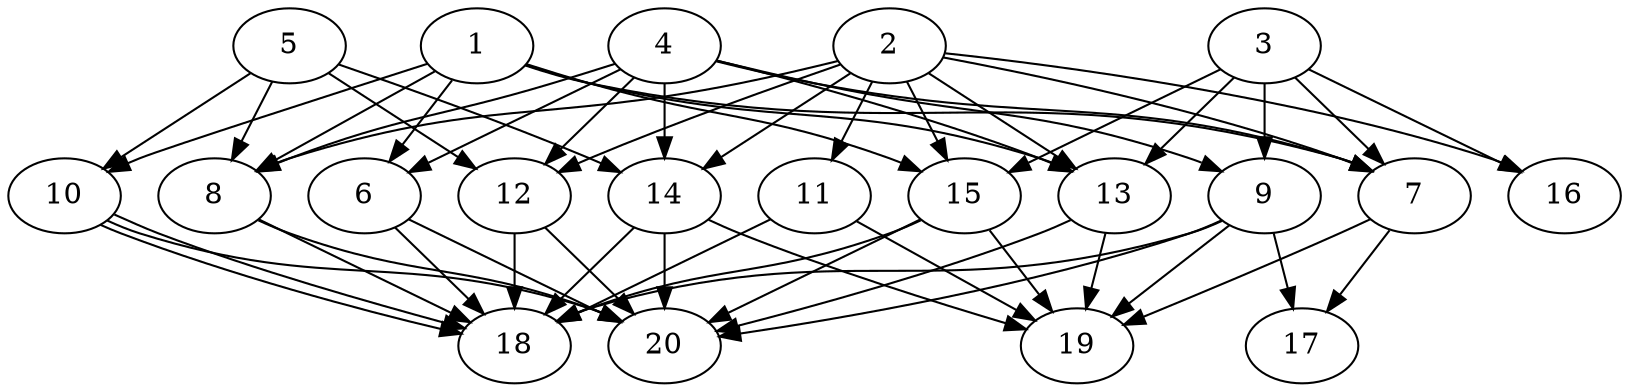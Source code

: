 // DAG automatically generated by daggen at Tue Jul 23 14:34:08 2019
// ./daggen --dot -n 20 --ccr 0.4 --fat 0.7 --regular 0.5 --density 0.8 --mindata 5242880 --maxdata 52428800 
digraph G {
  1 [size="98344960", alpha="0.11", expect_size="39337984"] 
  1 -> 6 [size ="39337984"]
  1 -> 7 [size ="39337984"]
  1 -> 8 [size ="39337984"]
  1 -> 10 [size ="39337984"]
  1 -> 13 [size ="39337984"]
  1 -> 15 [size ="39337984"]
  2 [size="123386880", alpha="0.00", expect_size="49354752"] 
  2 -> 7 [size ="49354752"]
  2 -> 8 [size ="49354752"]
  2 -> 11 [size ="49354752"]
  2 -> 12 [size ="49354752"]
  2 -> 13 [size ="49354752"]
  2 -> 14 [size ="49354752"]
  2 -> 15 [size ="49354752"]
  2 -> 16 [size ="49354752"]
  3 [size="81320960", alpha="0.16", expect_size="32528384"] 
  3 -> 7 [size ="32528384"]
  3 -> 9 [size ="32528384"]
  3 -> 13 [size ="32528384"]
  3 -> 15 [size ="32528384"]
  3 -> 16 [size ="32528384"]
  4 [size="111339520", alpha="0.17", expect_size="44535808"] 
  4 -> 6 [size ="44535808"]
  4 -> 7 [size ="44535808"]
  4 -> 8 [size ="44535808"]
  4 -> 9 [size ="44535808"]
  4 -> 12 [size ="44535808"]
  4 -> 13 [size ="44535808"]
  4 -> 14 [size ="44535808"]
  5 [size="63439360", alpha="0.15", expect_size="25375744"] 
  5 -> 8 [size ="25375744"]
  5 -> 10 [size ="25375744"]
  5 -> 12 [size ="25375744"]
  5 -> 14 [size ="25375744"]
  6 [size="35463680", alpha="0.06", expect_size="14185472"] 
  6 -> 18 [size ="14185472"]
  6 -> 20 [size ="14185472"]
  7 [size="122772480", alpha="0.14", expect_size="49108992"] 
  7 -> 17 [size ="49108992"]
  7 -> 19 [size ="49108992"]
  8 [size="90677760", alpha="0.00", expect_size="36271104"] 
  8 -> 18 [size ="36271104"]
  8 -> 20 [size ="36271104"]
  9 [size="63477760", alpha="0.20", expect_size="25391104"] 
  9 -> 17 [size ="25391104"]
  9 -> 18 [size ="25391104"]
  9 -> 19 [size ="25391104"]
  9 -> 20 [size ="25391104"]
  10 [size="46737920", alpha="0.19", expect_size="18695168"] 
  10 -> 18 [size ="18695168"]
  10 -> 18 [size ="18695168"]
  10 -> 20 [size ="18695168"]
  11 [size="41469440", alpha="0.10", expect_size="16587776"] 
  11 -> 18 [size ="16587776"]
  11 -> 19 [size ="16587776"]
  12 [size="108536320", alpha="0.18", expect_size="43414528"] 
  12 -> 18 [size ="43414528"]
  12 -> 20 [size ="43414528"]
  13 [size="109824000", alpha="0.02", expect_size="43929600"] 
  13 -> 19 [size ="43929600"]
  13 -> 20 [size ="43929600"]
  14 [size="86031360", alpha="0.01", expect_size="34412544"] 
  14 -> 18 [size ="34412544"]
  14 -> 19 [size ="34412544"]
  14 -> 20 [size ="34412544"]
  15 [size="70343680", alpha="0.11", expect_size="28137472"] 
  15 -> 18 [size ="28137472"]
  15 -> 19 [size ="28137472"]
  15 -> 20 [size ="28137472"]
  16 [size="41157120", alpha="0.04", expect_size="16462848"] 
  17 [size="75755520", alpha="0.10", expect_size="30302208"] 
  18 [size="39360000", alpha="0.16", expect_size="15744000"] 
  19 [size="41735680", alpha="0.12", expect_size="16694272"] 
  20 [size="40913920", alpha="0.13", expect_size="16365568"] 
}
